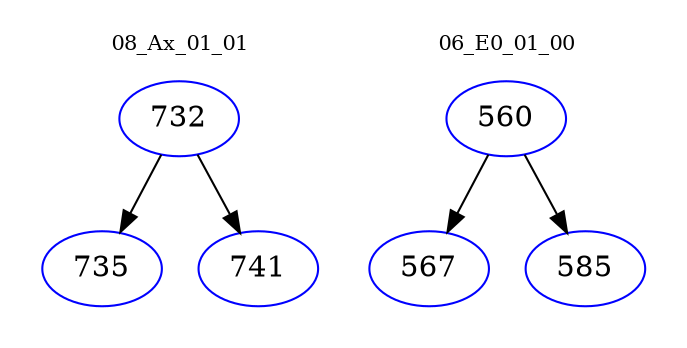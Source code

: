 digraph{
subgraph cluster_0 {
color = white
label = "08_Ax_01_01";
fontsize=10;
T0_732 [label="732", color="blue"]
T0_732 -> T0_735 [color="black"]
T0_735 [label="735", color="blue"]
T0_732 -> T0_741 [color="black"]
T0_741 [label="741", color="blue"]
}
subgraph cluster_1 {
color = white
label = "06_E0_01_00";
fontsize=10;
T1_560 [label="560", color="blue"]
T1_560 -> T1_567 [color="black"]
T1_567 [label="567", color="blue"]
T1_560 -> T1_585 [color="black"]
T1_585 [label="585", color="blue"]
}
}

